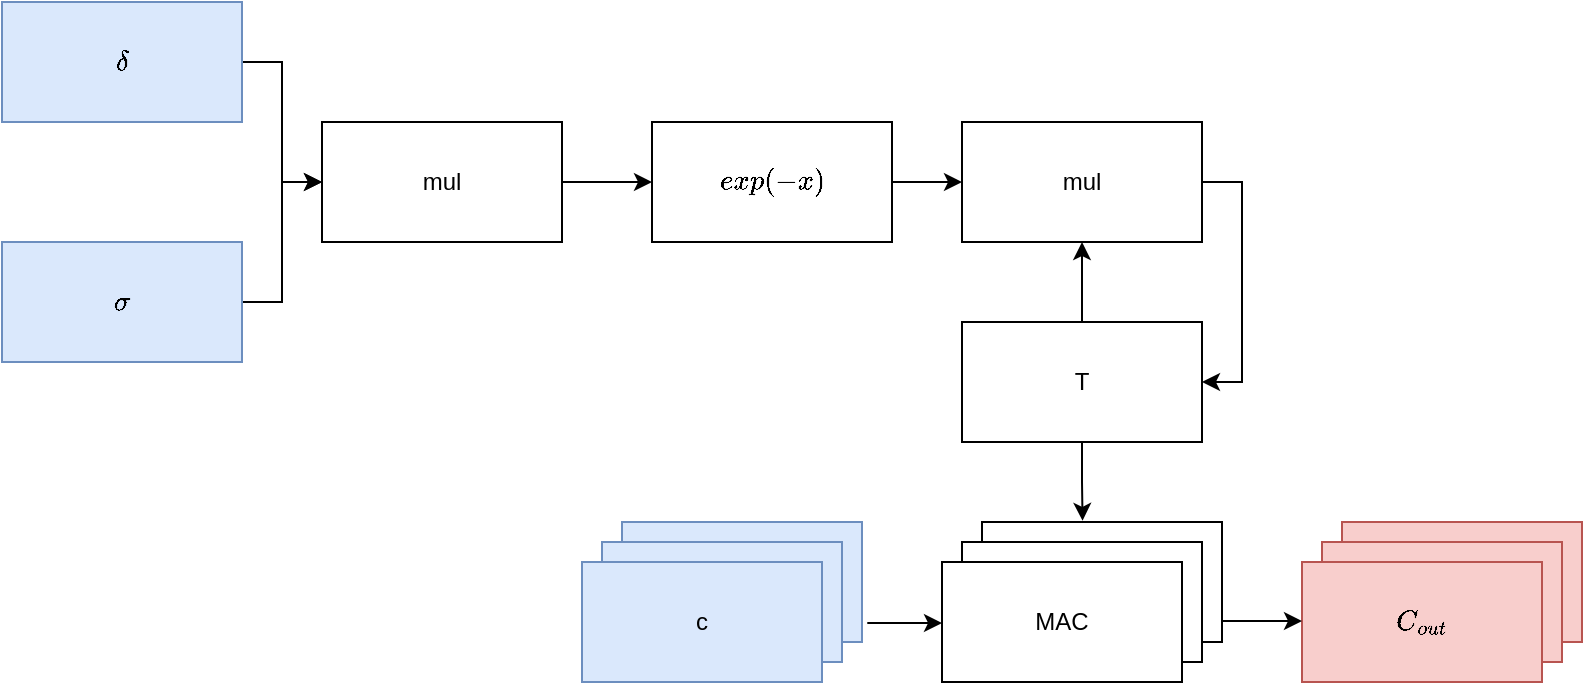 <mxfile version="21.7.2" type="github">
  <diagram name="Page-1" id="iUysA7R9c6YAEst3F_gZ">
    <mxGraphModel dx="1372" dy="967" grid="1" gridSize="10" guides="1" tooltips="1" connect="1" arrows="1" fold="1" page="1" pageScale="1" pageWidth="850" pageHeight="1100" math="1" shadow="0">
      <root>
        <mxCell id="0" />
        <mxCell id="1" parent="0" />
        <mxCell id="RDu2un2hwwhb8JlOwuv_-3" style="edgeStyle=orthogonalEdgeStyle;rounded=0;orthogonalLoop=1;jettySize=auto;html=1;entryX=0;entryY=0.5;entryDx=0;entryDy=0;" edge="1" parent="1" source="RDu2un2hwwhb8JlOwuv_-1" target="RDu2un2hwwhb8JlOwuv_-2">
          <mxGeometry relative="1" as="geometry" />
        </mxCell>
        <mxCell id="RDu2un2hwwhb8JlOwuv_-1" value="mul" style="rounded=0;whiteSpace=wrap;html=1;" vertex="1" parent="1">
          <mxGeometry x="200" y="330" width="120" height="60" as="geometry" />
        </mxCell>
        <mxCell id="RDu2un2hwwhb8JlOwuv_-5" style="edgeStyle=orthogonalEdgeStyle;rounded=0;orthogonalLoop=1;jettySize=auto;html=1;entryX=0;entryY=0.5;entryDx=0;entryDy=0;" edge="1" parent="1" source="RDu2un2hwwhb8JlOwuv_-2" target="RDu2un2hwwhb8JlOwuv_-4">
          <mxGeometry relative="1" as="geometry" />
        </mxCell>
        <mxCell id="RDu2un2hwwhb8JlOwuv_-2" value="\(exp(-x)\)" style="rounded=0;whiteSpace=wrap;html=1;" vertex="1" parent="1">
          <mxGeometry x="365" y="330" width="120" height="60" as="geometry" />
        </mxCell>
        <mxCell id="RDu2un2hwwhb8JlOwuv_-13" style="edgeStyle=orthogonalEdgeStyle;rounded=0;orthogonalLoop=1;jettySize=auto;html=1;entryX=1;entryY=0.5;entryDx=0;entryDy=0;exitX=1;exitY=0.5;exitDx=0;exitDy=0;" edge="1" parent="1" source="RDu2un2hwwhb8JlOwuv_-4" target="RDu2un2hwwhb8JlOwuv_-10">
          <mxGeometry relative="1" as="geometry" />
        </mxCell>
        <mxCell id="RDu2un2hwwhb8JlOwuv_-4" value="mul" style="rounded=0;whiteSpace=wrap;html=1;" vertex="1" parent="1">
          <mxGeometry x="520" y="330" width="120" height="60" as="geometry" />
        </mxCell>
        <mxCell id="RDu2un2hwwhb8JlOwuv_-7" style="edgeStyle=orthogonalEdgeStyle;rounded=0;orthogonalLoop=1;jettySize=auto;html=1;entryX=0;entryY=0.5;entryDx=0;entryDy=0;" edge="1" parent="1" source="RDu2un2hwwhb8JlOwuv_-6" target="RDu2un2hwwhb8JlOwuv_-1">
          <mxGeometry relative="1" as="geometry" />
        </mxCell>
        <mxCell id="RDu2un2hwwhb8JlOwuv_-6" value="\(\sigma\)" style="rounded=0;whiteSpace=wrap;html=1;fillColor=#dae8fc;strokeColor=#6c8ebf;" vertex="1" parent="1">
          <mxGeometry x="40" y="390" width="120" height="60" as="geometry" />
        </mxCell>
        <mxCell id="RDu2un2hwwhb8JlOwuv_-9" style="edgeStyle=orthogonalEdgeStyle;rounded=0;orthogonalLoop=1;jettySize=auto;html=1;entryX=0;entryY=0.5;entryDx=0;entryDy=0;" edge="1" parent="1" source="RDu2un2hwwhb8JlOwuv_-8" target="RDu2un2hwwhb8JlOwuv_-1">
          <mxGeometry relative="1" as="geometry" />
        </mxCell>
        <mxCell id="RDu2un2hwwhb8JlOwuv_-8" value="\(\delta\)" style="rounded=0;whiteSpace=wrap;html=1;fillColor=#dae8fc;strokeColor=#6c8ebf;" vertex="1" parent="1">
          <mxGeometry x="40" y="270" width="120" height="60" as="geometry" />
        </mxCell>
        <mxCell id="RDu2un2hwwhb8JlOwuv_-11" style="edgeStyle=orthogonalEdgeStyle;rounded=0;orthogonalLoop=1;jettySize=auto;html=1;entryX=0.5;entryY=1;entryDx=0;entryDy=0;" edge="1" parent="1" source="RDu2un2hwwhb8JlOwuv_-10" target="RDu2un2hwwhb8JlOwuv_-4">
          <mxGeometry relative="1" as="geometry" />
        </mxCell>
        <mxCell id="RDu2un2hwwhb8JlOwuv_-26" style="edgeStyle=orthogonalEdgeStyle;rounded=0;orthogonalLoop=1;jettySize=auto;html=1;entryX=0.419;entryY=-0.01;entryDx=0;entryDy=0;entryPerimeter=0;" edge="1" parent="1" source="RDu2un2hwwhb8JlOwuv_-10" target="RDu2un2hwwhb8JlOwuv_-21">
          <mxGeometry relative="1" as="geometry" />
        </mxCell>
        <mxCell id="RDu2un2hwwhb8JlOwuv_-10" value="T" style="rounded=0;whiteSpace=wrap;html=1;" vertex="1" parent="1">
          <mxGeometry x="520" y="430" width="120" height="60" as="geometry" />
        </mxCell>
        <mxCell id="RDu2un2hwwhb8JlOwuv_-19" value="" style="group" vertex="1" connectable="0" parent="1">
          <mxGeometry x="330" y="530" width="140" height="80" as="geometry" />
        </mxCell>
        <mxCell id="RDu2un2hwwhb8JlOwuv_-15" value="c" style="rounded=0;whiteSpace=wrap;html=1;fillColor=#dae8fc;strokeColor=#6c8ebf;" vertex="1" parent="RDu2un2hwwhb8JlOwuv_-19">
          <mxGeometry x="20" width="120" height="60" as="geometry" />
        </mxCell>
        <mxCell id="RDu2un2hwwhb8JlOwuv_-17" value="c" style="rounded=0;whiteSpace=wrap;html=1;fillColor=#dae8fc;strokeColor=#6c8ebf;" vertex="1" parent="RDu2un2hwwhb8JlOwuv_-19">
          <mxGeometry x="10" y="10" width="120" height="60" as="geometry" />
        </mxCell>
        <mxCell id="RDu2un2hwwhb8JlOwuv_-18" value="c" style="rounded=0;whiteSpace=wrap;html=1;fillColor=#dae8fc;strokeColor=#6c8ebf;" vertex="1" parent="RDu2un2hwwhb8JlOwuv_-19">
          <mxGeometry y="20" width="120" height="60" as="geometry" />
        </mxCell>
        <mxCell id="RDu2un2hwwhb8JlOwuv_-20" value="" style="group" vertex="1" connectable="0" parent="1">
          <mxGeometry x="510" y="530" width="140" height="80" as="geometry" />
        </mxCell>
        <mxCell id="RDu2un2hwwhb8JlOwuv_-21" value="c" style="rounded=0;whiteSpace=wrap;html=1;" vertex="1" parent="RDu2un2hwwhb8JlOwuv_-20">
          <mxGeometry x="20" width="120" height="60" as="geometry" />
        </mxCell>
        <mxCell id="RDu2un2hwwhb8JlOwuv_-22" value="c" style="rounded=0;whiteSpace=wrap;html=1;" vertex="1" parent="RDu2un2hwwhb8JlOwuv_-20">
          <mxGeometry x="10" y="10" width="120" height="60" as="geometry" />
        </mxCell>
        <mxCell id="RDu2un2hwwhb8JlOwuv_-23" value="MAC" style="rounded=0;whiteSpace=wrap;html=1;" vertex="1" parent="RDu2un2hwwhb8JlOwuv_-20">
          <mxGeometry y="20" width="120" height="60" as="geometry" />
        </mxCell>
        <mxCell id="RDu2un2hwwhb8JlOwuv_-25" style="edgeStyle=orthogonalEdgeStyle;rounded=0;orthogonalLoop=1;jettySize=auto;html=1;entryX=0;entryY=0.5;entryDx=0;entryDy=0;exitX=1.022;exitY=0.841;exitDx=0;exitDy=0;exitPerimeter=0;" edge="1" parent="1" source="RDu2un2hwwhb8JlOwuv_-15" target="RDu2un2hwwhb8JlOwuv_-23">
          <mxGeometry relative="1" as="geometry" />
        </mxCell>
        <mxCell id="RDu2un2hwwhb8JlOwuv_-27" value="" style="group" vertex="1" connectable="0" parent="1">
          <mxGeometry x="690" y="530" width="140" height="80" as="geometry" />
        </mxCell>
        <mxCell id="RDu2un2hwwhb8JlOwuv_-28" value="c" style="rounded=0;whiteSpace=wrap;html=1;fillColor=#f8cecc;strokeColor=#b85450;" vertex="1" parent="RDu2un2hwwhb8JlOwuv_-27">
          <mxGeometry x="20" width="120" height="60" as="geometry" />
        </mxCell>
        <mxCell id="RDu2un2hwwhb8JlOwuv_-29" value="c" style="rounded=0;whiteSpace=wrap;html=1;fillColor=#f8cecc;strokeColor=#b85450;" vertex="1" parent="RDu2un2hwwhb8JlOwuv_-27">
          <mxGeometry x="10" y="10" width="120" height="60" as="geometry" />
        </mxCell>
        <mxCell id="RDu2un2hwwhb8JlOwuv_-30" value="\(C_{out}\)" style="rounded=0;whiteSpace=wrap;html=1;fillColor=#f8cecc;strokeColor=#b85450;" vertex="1" parent="RDu2un2hwwhb8JlOwuv_-27">
          <mxGeometry y="20" width="120" height="60" as="geometry" />
        </mxCell>
        <mxCell id="RDu2un2hwwhb8JlOwuv_-31" style="edgeStyle=orthogonalEdgeStyle;rounded=0;orthogonalLoop=1;jettySize=auto;html=1;entryX=0;entryY=0.5;entryDx=0;entryDy=0;exitX=1.004;exitY=0.825;exitDx=0;exitDy=0;exitPerimeter=0;" edge="1" parent="1" source="RDu2un2hwwhb8JlOwuv_-21" target="RDu2un2hwwhb8JlOwuv_-30">
          <mxGeometry relative="1" as="geometry" />
        </mxCell>
      </root>
    </mxGraphModel>
  </diagram>
</mxfile>
